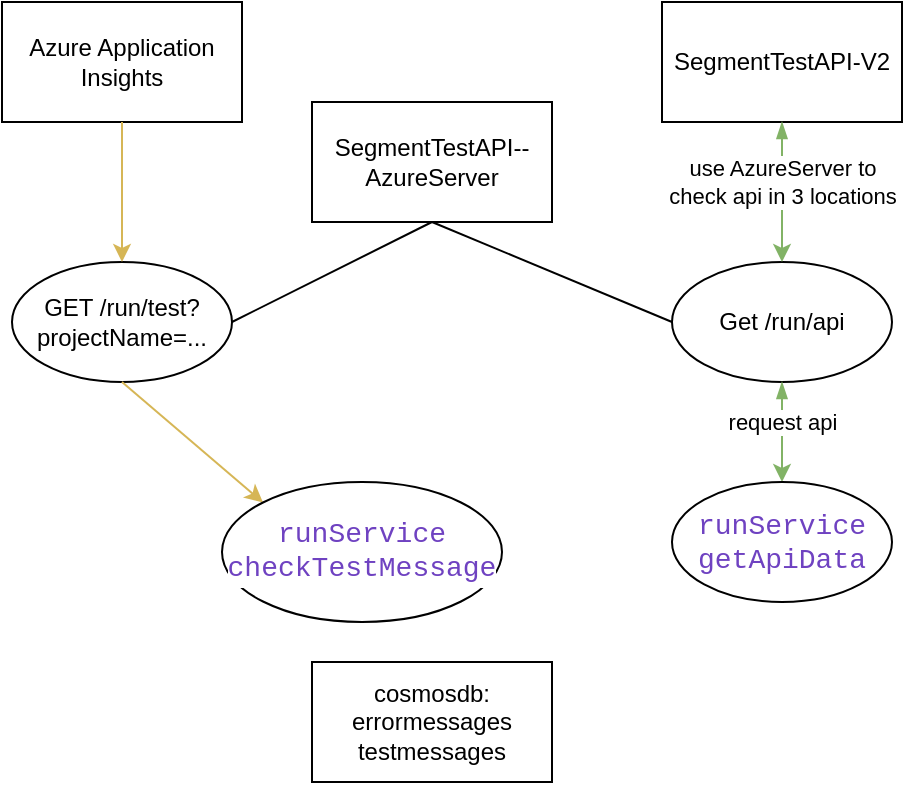 <mxfile version="20.6.0" type="github">
  <diagram id="VuqIn1j-NX3XL-rteJBP" name="Page-1">
    <mxGraphModel dx="899" dy="538" grid="1" gridSize="10" guides="1" tooltips="1" connect="1" arrows="1" fold="1" page="1" pageScale="1" pageWidth="850" pageHeight="1100" math="0" shadow="0">
      <root>
        <mxCell id="0" />
        <mxCell id="1" parent="0" />
        <mxCell id="d23jx_JjnTftPRl26lCg-1" value="SegmentTestAPI--AzureServer" style="rounded=0;whiteSpace=wrap;html=1;" parent="1" vertex="1">
          <mxGeometry x="330" y="160" width="120" height="60" as="geometry" />
        </mxCell>
        <mxCell id="9blAbufQynS0PyvFg4JM-1" value="GET /run/test?projectName=..." style="ellipse;whiteSpace=wrap;html=1;" vertex="1" parent="1">
          <mxGeometry x="180" y="240" width="110" height="60" as="geometry" />
        </mxCell>
        <mxCell id="9blAbufQynS0PyvFg4JM-2" value="Get /run/api" style="ellipse;whiteSpace=wrap;html=1;" vertex="1" parent="1">
          <mxGeometry x="510" y="240" width="110" height="60" as="geometry" />
        </mxCell>
        <mxCell id="9blAbufQynS0PyvFg4JM-3" value="Azure Application Insights" style="rounded=0;whiteSpace=wrap;html=1;" vertex="1" parent="1">
          <mxGeometry x="175" y="110" width="120" height="60" as="geometry" />
        </mxCell>
        <mxCell id="9blAbufQynS0PyvFg4JM-4" value="SegmentTestAPI-V2" style="rounded=0;whiteSpace=wrap;html=1;" vertex="1" parent="1">
          <mxGeometry x="505" y="110" width="120" height="60" as="geometry" />
        </mxCell>
        <mxCell id="9blAbufQynS0PyvFg4JM-6" value="cosmosdb:&lt;br&gt;errormessages&lt;br&gt;testmessages" style="rounded=0;whiteSpace=wrap;html=1;" vertex="1" parent="1">
          <mxGeometry x="330" y="440" width="120" height="60" as="geometry" />
        </mxCell>
        <mxCell id="9blAbufQynS0PyvFg4JM-7" value="" style="endArrow=none;html=1;rounded=0;exitX=1;exitY=0.5;exitDx=0;exitDy=0;entryX=0.5;entryY=1;entryDx=0;entryDy=0;" edge="1" parent="1" source="9blAbufQynS0PyvFg4JM-1" target="d23jx_JjnTftPRl26lCg-1">
          <mxGeometry width="50" height="50" relative="1" as="geometry">
            <mxPoint x="400" y="370" as="sourcePoint" />
            <mxPoint x="450" y="320" as="targetPoint" />
          </mxGeometry>
        </mxCell>
        <mxCell id="9blAbufQynS0PyvFg4JM-8" value="" style="endArrow=none;html=1;rounded=0;exitX=0;exitY=0.5;exitDx=0;exitDy=0;" edge="1" parent="1" source="9blAbufQynS0PyvFg4JM-2">
          <mxGeometry width="50" height="50" relative="1" as="geometry">
            <mxPoint x="390" y="290" as="sourcePoint" />
            <mxPoint x="390" y="220" as="targetPoint" />
          </mxGeometry>
        </mxCell>
        <mxCell id="9blAbufQynS0PyvFg4JM-9" value="" style="endArrow=classic;html=1;rounded=0;fillColor=#fff2cc;strokeColor=#d6b656;exitX=0.5;exitY=1;exitDx=0;exitDy=0;" edge="1" parent="1" source="9blAbufQynS0PyvFg4JM-3" target="9blAbufQynS0PyvFg4JM-1">
          <mxGeometry width="50" height="50" relative="1" as="geometry">
            <mxPoint x="220" y="360" as="sourcePoint" />
            <mxPoint x="180" y="270" as="targetPoint" />
          </mxGeometry>
        </mxCell>
        <mxCell id="9blAbufQynS0PyvFg4JM-10" value="" style="endArrow=classic;html=1;rounded=0;fillColor=#fff2cc;strokeColor=#d6b656;exitX=0.5;exitY=1;exitDx=0;exitDy=0;entryX=0;entryY=0;entryDx=0;entryDy=0;" edge="1" parent="1" source="9blAbufQynS0PyvFg4JM-1" target="9blAbufQynS0PyvFg4JM-15">
          <mxGeometry width="50" height="50" relative="1" as="geometry">
            <mxPoint x="245" y="370" as="sourcePoint" />
            <mxPoint x="340" y="320" as="targetPoint" />
          </mxGeometry>
        </mxCell>
        <mxCell id="9blAbufQynS0PyvFg4JM-13" value="" style="endArrow=classic;html=1;rounded=0;entryX=0.5;entryY=0;entryDx=0;entryDy=0;fillColor=#d5e8d4;strokeColor=#82b366;exitX=0.5;exitY=1;exitDx=0;exitDy=0;startArrow=blockThin;startFill=1;" edge="1" parent="1" source="9blAbufQynS0PyvFg4JM-4" target="9blAbufQynS0PyvFg4JM-2">
          <mxGeometry width="50" height="50" relative="1" as="geometry">
            <mxPoint x="560" y="360" as="sourcePoint" />
            <mxPoint x="610" y="310" as="targetPoint" />
          </mxGeometry>
        </mxCell>
        <mxCell id="9blAbufQynS0PyvFg4JM-18" value="use AzureServer to &lt;br&gt;check api in 3 locations" style="edgeLabel;html=1;align=center;verticalAlign=middle;resizable=0;points=[];" vertex="1" connectable="0" parent="9blAbufQynS0PyvFg4JM-13">
          <mxGeometry x="-0.395" y="1" relative="1" as="geometry">
            <mxPoint x="-1" y="9" as="offset" />
          </mxGeometry>
        </mxCell>
        <mxCell id="9blAbufQynS0PyvFg4JM-14" value="" style="endArrow=classic;html=1;rounded=0;exitX=0.5;exitY=1;exitDx=0;exitDy=0;fillColor=#d5e8d4;strokeColor=#82b366;startArrow=blockThin;startFill=1;" edge="1" parent="1" source="9blAbufQynS0PyvFg4JM-2">
          <mxGeometry width="50" height="50" relative="1" as="geometry">
            <mxPoint x="575" y="370" as="sourcePoint" />
            <mxPoint x="565" y="350" as="targetPoint" />
          </mxGeometry>
        </mxCell>
        <mxCell id="9blAbufQynS0PyvFg4JM-19" value="request api" style="edgeLabel;html=1;align=center;verticalAlign=middle;resizable=0;points=[];" vertex="1" connectable="0" parent="9blAbufQynS0PyvFg4JM-14">
          <mxGeometry x="-0.534" y="-2" relative="1" as="geometry">
            <mxPoint x="2" y="8" as="offset" />
          </mxGeometry>
        </mxCell>
        <mxCell id="9blAbufQynS0PyvFg4JM-15" value="&lt;span style=&quot;color: rgb(111, 66, 193); font-family: Consolas, &amp;quot;Courier New&amp;quot;, monospace; font-size: 14px; background-color: rgb(255, 255, 255);&quot;&gt;runService&lt;/span&gt;&lt;br style=&quot;color: rgb(111, 66, 193); font-family: Consolas, &amp;quot;Courier New&amp;quot;, monospace; font-size: 14px;&quot;&gt;&lt;div style=&quot;color: rgb(36, 41, 46); background-color: rgb(255, 255, 255); font-family: Consolas, &amp;quot;Courier New&amp;quot;, monospace; font-size: 14px; line-height: 19px;&quot;&gt;&lt;span style=&quot;color: #6f42c1;&quot;&gt;checkTestMessage&lt;/span&gt;&lt;/div&gt;" style="ellipse;whiteSpace=wrap;html=1;" vertex="1" parent="1">
          <mxGeometry x="285" y="350" width="140" height="70" as="geometry" />
        </mxCell>
        <mxCell id="9blAbufQynS0PyvFg4JM-16" value="&lt;span style=&quot;color: rgb(111, 66, 193); background-color: rgb(255, 255, 255); font-family: Consolas, &amp;quot;Courier New&amp;quot;, monospace; font-size: 14px;&quot;&gt;runService&lt;br&gt;getApiData&lt;/span&gt;" style="ellipse;whiteSpace=wrap;html=1;" vertex="1" parent="1">
          <mxGeometry x="510" y="350" width="110" height="60" as="geometry" />
        </mxCell>
      </root>
    </mxGraphModel>
  </diagram>
</mxfile>
